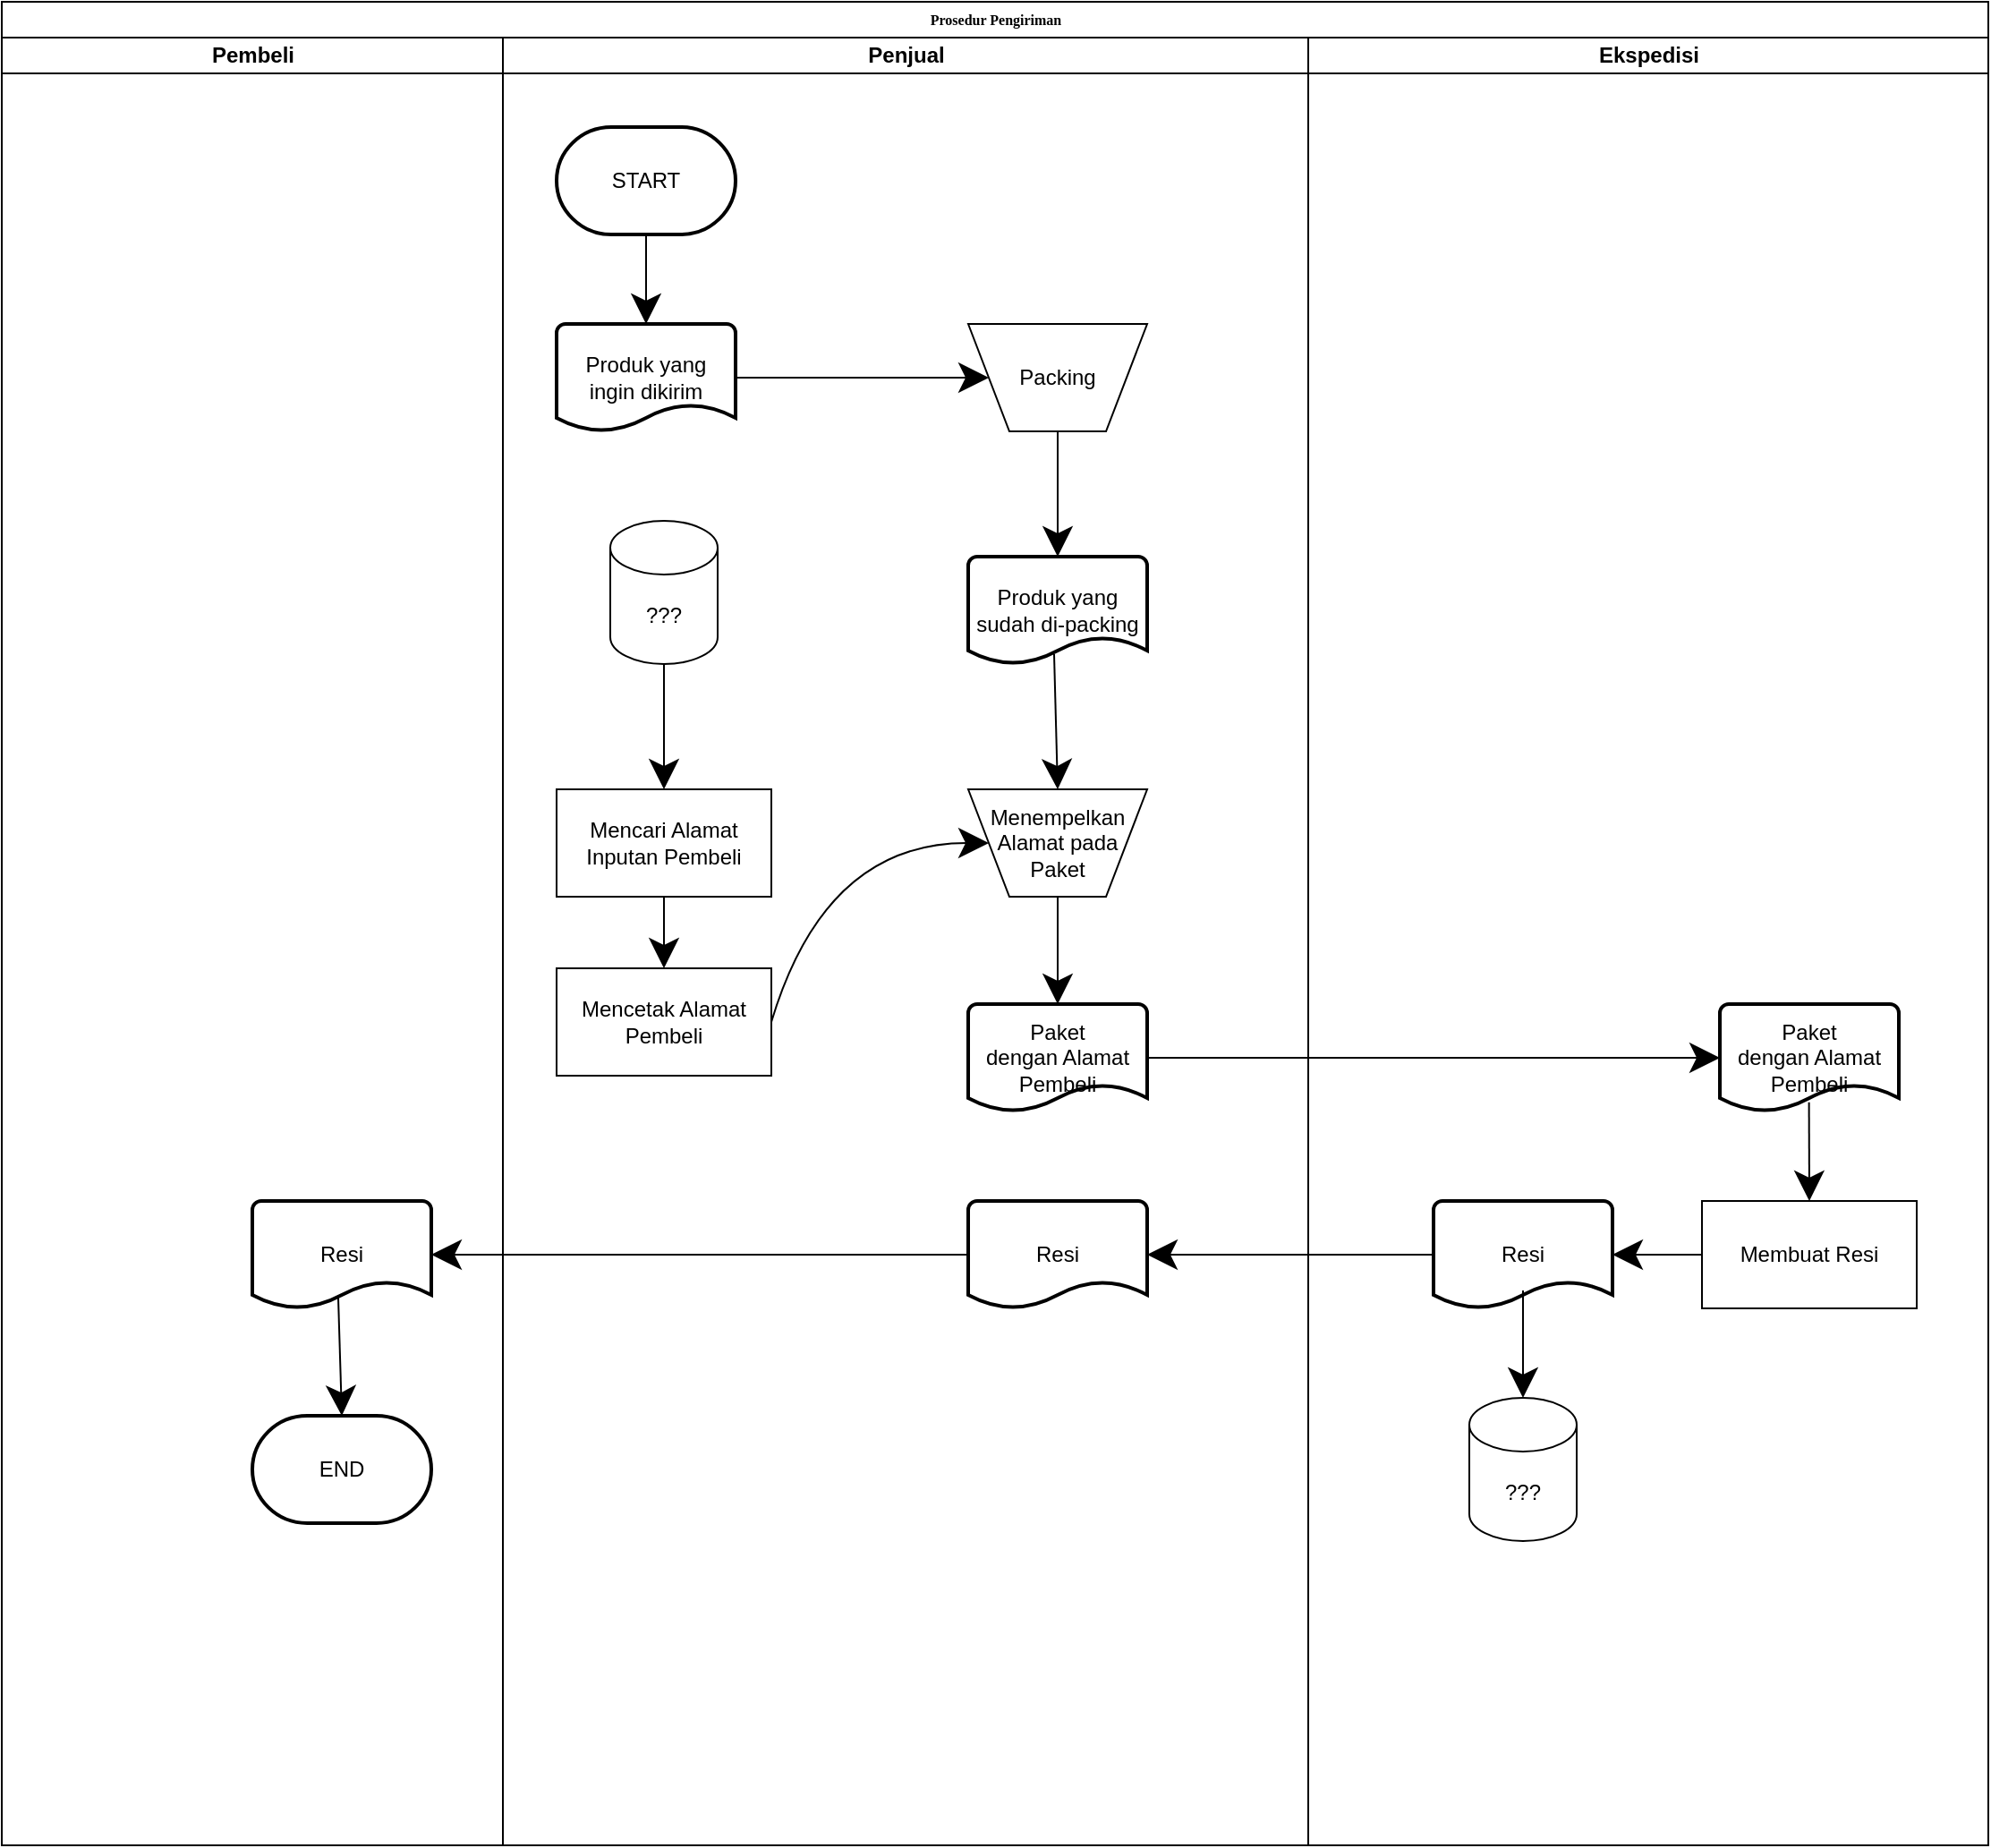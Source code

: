 <mxfile version="17.1.3" type="github">
  <diagram name="Page-1" id="74e2e168-ea6b-b213-b513-2b3c1d86103e">
    <mxGraphModel dx="1238" dy="588" grid="1" gridSize="10" guides="1" tooltips="1" connect="1" arrows="1" fold="1" page="1" pageScale="1" pageWidth="1100" pageHeight="850" background="none" math="0" shadow="0">
      <root>
        <mxCell id="0" />
        <mxCell id="1" parent="0" />
        <mxCell id="77e6c97f196da883-1" value="Prosedur Pengiriman" style="swimlane;html=1;childLayout=stackLayout;startSize=20;rounded=0;shadow=0;labelBackgroundColor=none;strokeWidth=1;fontFamily=Verdana;fontSize=8;align=center;" parent="1" vertex="1">
          <mxGeometry x="70" y="40" width="1110" height="1030" as="geometry" />
        </mxCell>
        <mxCell id="77e6c97f196da883-2" value="Pembeli" style="swimlane;html=1;startSize=20;" parent="77e6c97f196da883-1" vertex="1">
          <mxGeometry y="20" width="280" height="1010" as="geometry" />
        </mxCell>
        <mxCell id="EdWhpN9gnUDmOeJODIAp-54" value="Resi" style="strokeWidth=2;html=1;shape=mxgraph.flowchart.document2;whiteSpace=wrap;size=0.25;" parent="77e6c97f196da883-2" vertex="1">
          <mxGeometry x="140" y="650" width="100" height="60" as="geometry" />
        </mxCell>
        <mxCell id="EdWhpN9gnUDmOeJODIAp-56" value="END" style="strokeWidth=2;html=1;shape=mxgraph.flowchart.terminator;whiteSpace=wrap;" parent="77e6c97f196da883-2" vertex="1">
          <mxGeometry x="140" y="770" width="100" height="60" as="geometry" />
        </mxCell>
        <mxCell id="EdWhpN9gnUDmOeJODIAp-57" value="" style="endArrow=classic;html=1;rounded=0;startSize=14;endSize=14;sourcePerimeterSpacing=8;targetPerimeterSpacing=8;curved=1;exitX=0.48;exitY=0.902;exitDx=0;exitDy=0;exitPerimeter=0;entryX=0.5;entryY=0;entryDx=0;entryDy=0;entryPerimeter=0;" parent="77e6c97f196da883-2" source="EdWhpN9gnUDmOeJODIAp-54" target="EdWhpN9gnUDmOeJODIAp-56" edge="1">
          <mxGeometry width="50" height="50" relative="1" as="geometry">
            <mxPoint x="360" y="730" as="sourcePoint" />
            <mxPoint x="410" y="680" as="targetPoint" />
          </mxGeometry>
        </mxCell>
        <mxCell id="77e6c97f196da883-40" style="edgeStyle=orthogonalEdgeStyle;rounded=1;html=1;labelBackgroundColor=none;startArrow=none;startFill=0;startSize=5;endArrow=classicThin;endFill=1;endSize=5;jettySize=auto;orthogonalLoop=1;strokeWidth=1;fontFamily=Verdana;fontSize=8" parent="77e6c97f196da883-1" edge="1">
          <mxGeometry relative="1" as="geometry">
            <mxPoint x="610" y="690" as="sourcePoint" />
          </mxGeometry>
        </mxCell>
        <mxCell id="EdWhpN9gnUDmOeJODIAp-36" value="" style="endArrow=classic;html=1;rounded=0;startSize=14;endSize=14;sourcePerimeterSpacing=8;targetPerimeterSpacing=8;curved=1;exitX=1;exitY=0.5;exitDx=0;exitDy=0;exitPerimeter=0;entryX=0;entryY=0.5;entryDx=0;entryDy=0;entryPerimeter=0;" parent="77e6c97f196da883-1" source="EdWhpN9gnUDmOeJODIAp-33" target="EdWhpN9gnUDmOeJODIAp-35" edge="1">
          <mxGeometry width="50" height="50" relative="1" as="geometry">
            <mxPoint x="680" y="490" as="sourcePoint" />
            <mxPoint x="730" y="440" as="targetPoint" />
          </mxGeometry>
        </mxCell>
        <mxCell id="77e6c97f196da883-3" value="Penjual" style="swimlane;html=1;startSize=20;" parent="77e6c97f196da883-1" vertex="1">
          <mxGeometry x="280" y="20" width="450" height="1010" as="geometry" />
        </mxCell>
        <mxCell id="EdWhpN9gnUDmOeJODIAp-1" value="START" style="strokeWidth=2;html=1;shape=mxgraph.flowchart.terminator;whiteSpace=wrap;" parent="77e6c97f196da883-3" vertex="1">
          <mxGeometry x="30" y="50" width="100" height="60" as="geometry" />
        </mxCell>
        <mxCell id="EdWhpN9gnUDmOeJODIAp-6" value="Packing" style="verticalLabelPosition=middle;verticalAlign=middle;html=1;shape=trapezoid;perimeter=trapezoidPerimeter;whiteSpace=wrap;size=0.23;arcSize=10;flipV=1;labelPosition=center;align=center;" parent="77e6c97f196da883-3" vertex="1">
          <mxGeometry x="260" y="160" width="100" height="60" as="geometry" />
        </mxCell>
        <mxCell id="EdWhpN9gnUDmOeJODIAp-7" value="Produk yang &lt;br&gt;ingin dikirim" style="strokeWidth=2;html=1;shape=mxgraph.flowchart.document2;whiteSpace=wrap;size=0.25;" parent="77e6c97f196da883-3" vertex="1">
          <mxGeometry x="30" y="160" width="100" height="60" as="geometry" />
        </mxCell>
        <mxCell id="EdWhpN9gnUDmOeJODIAp-8" value="" style="endArrow=classic;html=1;rounded=0;startSize=14;endSize=14;sourcePerimeterSpacing=8;targetPerimeterSpacing=8;curved=1;exitX=0.5;exitY=1;exitDx=0;exitDy=0;exitPerimeter=0;entryX=0.5;entryY=0;entryDx=0;entryDy=0;entryPerimeter=0;" parent="77e6c97f196da883-3" source="EdWhpN9gnUDmOeJODIAp-1" target="EdWhpN9gnUDmOeJODIAp-7" edge="1">
          <mxGeometry width="50" height="50" relative="1" as="geometry">
            <mxPoint x="30" y="220" as="sourcePoint" />
            <mxPoint x="80" y="140" as="targetPoint" />
          </mxGeometry>
        </mxCell>
        <mxCell id="EdWhpN9gnUDmOeJODIAp-10" value="" style="endArrow=classic;html=1;rounded=0;startSize=14;endSize=14;sourcePerimeterSpacing=8;targetPerimeterSpacing=8;curved=1;exitX=1;exitY=0.5;exitDx=0;exitDy=0;exitPerimeter=0;entryX=0;entryY=0.5;entryDx=0;entryDy=0;" parent="77e6c97f196da883-3" source="EdWhpN9gnUDmOeJODIAp-7" target="EdWhpN9gnUDmOeJODIAp-6" edge="1">
          <mxGeometry width="50" height="50" relative="1" as="geometry">
            <mxPoint x="110" y="300" as="sourcePoint" />
            <mxPoint x="160" y="250" as="targetPoint" />
          </mxGeometry>
        </mxCell>
        <mxCell id="EdWhpN9gnUDmOeJODIAp-11" value="Produk yang sudah di-packing" style="strokeWidth=2;html=1;shape=mxgraph.flowchart.document2;whiteSpace=wrap;size=0.25;" parent="77e6c97f196da883-3" vertex="1">
          <mxGeometry x="260" y="290" width="100" height="60" as="geometry" />
        </mxCell>
        <mxCell id="EdWhpN9gnUDmOeJODIAp-12" value="" style="endArrow=classic;html=1;rounded=0;startSize=14;endSize=14;sourcePerimeterSpacing=8;targetPerimeterSpacing=8;curved=1;exitX=0.5;exitY=1;exitDx=0;exitDy=0;entryX=0.5;entryY=0;entryDx=0;entryDy=0;entryPerimeter=0;" parent="77e6c97f196da883-3" source="EdWhpN9gnUDmOeJODIAp-6" target="EdWhpN9gnUDmOeJODIAp-11" edge="1">
          <mxGeometry width="50" height="50" relative="1" as="geometry">
            <mxPoint x="110" y="410" as="sourcePoint" />
            <mxPoint x="160" y="360" as="targetPoint" />
          </mxGeometry>
        </mxCell>
        <mxCell id="EdWhpN9gnUDmOeJODIAp-13" value="???" style="shape=cylinder3;whiteSpace=wrap;html=1;boundedLbl=1;backgroundOutline=1;size=15;" parent="77e6c97f196da883-3" vertex="1">
          <mxGeometry x="60" y="270" width="60" height="80" as="geometry" />
        </mxCell>
        <mxCell id="EdWhpN9gnUDmOeJODIAp-16" value="" style="endArrow=classic;html=1;rounded=0;startSize=14;endSize=14;sourcePerimeterSpacing=8;targetPerimeterSpacing=8;curved=1;exitX=0.5;exitY=1;exitDx=0;exitDy=0;exitPerimeter=0;entryX=0.5;entryY=0;entryDx=0;entryDy=0;" parent="77e6c97f196da883-3" source="EdWhpN9gnUDmOeJODIAp-13" target="EdWhpN9gnUDmOeJODIAp-37" edge="1">
          <mxGeometry width="50" height="50" relative="1" as="geometry">
            <mxPoint x="110" y="390" as="sourcePoint" />
            <mxPoint x="110" y="390" as="targetPoint" />
          </mxGeometry>
        </mxCell>
        <mxCell id="EdWhpN9gnUDmOeJODIAp-33" value="Paket&lt;br&gt;dengan Alamat Pembeli" style="strokeWidth=2;html=1;shape=mxgraph.flowchart.document2;whiteSpace=wrap;size=0.25;" parent="77e6c97f196da883-3" vertex="1">
          <mxGeometry x="260" y="540" width="100" height="60" as="geometry" />
        </mxCell>
        <mxCell id="EdWhpN9gnUDmOeJODIAp-37" value="Mencari Alamat&lt;br&gt;Inputan Pembeli" style="rounded=0;whiteSpace=wrap;html=1;" parent="77e6c97f196da883-3" vertex="1">
          <mxGeometry x="30" y="420" width="120" height="60" as="geometry" />
        </mxCell>
        <mxCell id="EdWhpN9gnUDmOeJODIAp-38" value="Mencetak Alamat&lt;br&gt;Pembeli" style="rounded=0;whiteSpace=wrap;html=1;" parent="77e6c97f196da883-3" vertex="1">
          <mxGeometry x="30" y="520" width="120" height="60" as="geometry" />
        </mxCell>
        <mxCell id="EdWhpN9gnUDmOeJODIAp-39" value="" style="endArrow=classic;html=1;rounded=0;startSize=14;endSize=14;sourcePerimeterSpacing=8;targetPerimeterSpacing=8;curved=1;exitX=0.5;exitY=1;exitDx=0;exitDy=0;entryX=0.5;entryY=0;entryDx=0;entryDy=0;" parent="77e6c97f196da883-3" source="EdWhpN9gnUDmOeJODIAp-37" target="EdWhpN9gnUDmOeJODIAp-38" edge="1">
          <mxGeometry width="50" height="50" relative="1" as="geometry">
            <mxPoint x="340" y="500" as="sourcePoint" />
            <mxPoint x="390" y="450" as="targetPoint" />
          </mxGeometry>
        </mxCell>
        <mxCell id="EdWhpN9gnUDmOeJODIAp-40" value="Menempelkan Alamat pada Paket" style="verticalLabelPosition=middle;verticalAlign=middle;html=1;shape=trapezoid;perimeter=trapezoidPerimeter;whiteSpace=wrap;size=0.23;arcSize=10;flipV=1;labelPosition=center;align=center;" parent="77e6c97f196da883-3" vertex="1">
          <mxGeometry x="260" y="420" width="100" height="60" as="geometry" />
        </mxCell>
        <mxCell id="EdWhpN9gnUDmOeJODIAp-41" value="" style="endArrow=classic;html=1;rounded=0;startSize=14;endSize=14;sourcePerimeterSpacing=8;targetPerimeterSpacing=8;curved=1;exitX=1;exitY=0.5;exitDx=0;exitDy=0;entryX=0;entryY=0.5;entryDx=0;entryDy=0;" parent="77e6c97f196da883-3" source="EdWhpN9gnUDmOeJODIAp-38" target="EdWhpN9gnUDmOeJODIAp-40" edge="1">
          <mxGeometry width="50" height="50" relative="1" as="geometry">
            <mxPoint x="340" y="570" as="sourcePoint" />
            <mxPoint x="390" y="520" as="targetPoint" />
            <Array as="points">
              <mxPoint x="180" y="450" />
            </Array>
          </mxGeometry>
        </mxCell>
        <mxCell id="EdWhpN9gnUDmOeJODIAp-42" value="" style="endArrow=classic;html=1;rounded=0;startSize=14;endSize=14;sourcePerimeterSpacing=8;targetPerimeterSpacing=8;curved=1;exitX=0.48;exitY=0.908;exitDx=0;exitDy=0;exitPerimeter=0;entryX=0.5;entryY=0;entryDx=0;entryDy=0;" parent="77e6c97f196da883-3" source="EdWhpN9gnUDmOeJODIAp-11" target="EdWhpN9gnUDmOeJODIAp-40" edge="1">
          <mxGeometry width="50" height="50" relative="1" as="geometry">
            <mxPoint x="340" y="480" as="sourcePoint" />
            <mxPoint x="390" y="430" as="targetPoint" />
          </mxGeometry>
        </mxCell>
        <mxCell id="EdWhpN9gnUDmOeJODIAp-43" value="" style="endArrow=classic;html=1;rounded=0;startSize=14;endSize=14;sourcePerimeterSpacing=8;targetPerimeterSpacing=8;curved=1;exitX=0.5;exitY=1;exitDx=0;exitDy=0;entryX=0.5;entryY=0;entryDx=0;entryDy=0;entryPerimeter=0;" parent="77e6c97f196da883-3" source="EdWhpN9gnUDmOeJODIAp-40" target="EdWhpN9gnUDmOeJODIAp-33" edge="1">
          <mxGeometry width="50" height="50" relative="1" as="geometry">
            <mxPoint x="340" y="660" as="sourcePoint" />
            <mxPoint x="390" y="610" as="targetPoint" />
          </mxGeometry>
        </mxCell>
        <mxCell id="EdWhpN9gnUDmOeJODIAp-52" value="Resi" style="strokeWidth=2;html=1;shape=mxgraph.flowchart.document2;whiteSpace=wrap;size=0.25;" parent="77e6c97f196da883-3" vertex="1">
          <mxGeometry x="260" y="650" width="100" height="60" as="geometry" />
        </mxCell>
        <mxCell id="77e6c97f196da883-4" value="Ekspedisi" style="swimlane;html=1;startSize=20;" parent="77e6c97f196da883-1" vertex="1">
          <mxGeometry x="730" y="20" width="380" height="1010" as="geometry" />
        </mxCell>
        <mxCell id="EdWhpN9gnUDmOeJODIAp-35" value="Paket&lt;br&gt;dengan Alamat Pembeli" style="strokeWidth=2;html=1;shape=mxgraph.flowchart.document2;whiteSpace=wrap;size=0.25;" parent="77e6c97f196da883-4" vertex="1">
          <mxGeometry x="230" y="540" width="100" height="60" as="geometry" />
        </mxCell>
        <mxCell id="EdWhpN9gnUDmOeJODIAp-44" value="Membuat Resi" style="rounded=0;whiteSpace=wrap;html=1;" parent="77e6c97f196da883-4" vertex="1">
          <mxGeometry x="220" y="650" width="120" height="60" as="geometry" />
        </mxCell>
        <mxCell id="EdWhpN9gnUDmOeJODIAp-46" value="Resi" style="strokeWidth=2;html=1;shape=mxgraph.flowchart.document2;whiteSpace=wrap;size=0.25;" parent="77e6c97f196da883-4" vertex="1">
          <mxGeometry x="70" y="650" width="100" height="60" as="geometry" />
        </mxCell>
        <mxCell id="EdWhpN9gnUDmOeJODIAp-47" value="???" style="shape=cylinder3;whiteSpace=wrap;html=1;boundedLbl=1;backgroundOutline=1;size=15;" parent="77e6c97f196da883-4" vertex="1">
          <mxGeometry x="90" y="760" width="60" height="80" as="geometry" />
        </mxCell>
        <mxCell id="EdWhpN9gnUDmOeJODIAp-49" value="" style="endArrow=classic;html=1;rounded=0;startSize=14;endSize=14;sourcePerimeterSpacing=8;targetPerimeterSpacing=8;curved=1;exitX=0.498;exitY=0.915;exitDx=0;exitDy=0;exitPerimeter=0;entryX=0.5;entryY=0;entryDx=0;entryDy=0;" parent="77e6c97f196da883-4" source="EdWhpN9gnUDmOeJODIAp-35" target="EdWhpN9gnUDmOeJODIAp-44" edge="1">
          <mxGeometry width="50" height="50" relative="1" as="geometry">
            <mxPoint x="60" y="590" as="sourcePoint" />
            <mxPoint x="110" y="540" as="targetPoint" />
          </mxGeometry>
        </mxCell>
        <mxCell id="EdWhpN9gnUDmOeJODIAp-50" value="" style="endArrow=classic;html=1;rounded=0;startSize=14;endSize=14;sourcePerimeterSpacing=8;targetPerimeterSpacing=8;curved=1;exitX=0;exitY=0.5;exitDx=0;exitDy=0;entryX=1;entryY=0.5;entryDx=0;entryDy=0;entryPerimeter=0;" parent="77e6c97f196da883-4" source="EdWhpN9gnUDmOeJODIAp-44" target="EdWhpN9gnUDmOeJODIAp-46" edge="1">
          <mxGeometry width="50" height="50" relative="1" as="geometry">
            <mxPoint x="-110" y="760" as="sourcePoint" />
            <mxPoint x="-60" y="710" as="targetPoint" />
          </mxGeometry>
        </mxCell>
        <mxCell id="EdWhpN9gnUDmOeJODIAp-51" value="" style="endArrow=classic;html=1;rounded=0;startSize=14;endSize=14;sourcePerimeterSpacing=8;targetPerimeterSpacing=8;curved=1;entryX=0.5;entryY=0;entryDx=0;entryDy=0;entryPerimeter=0;" parent="77e6c97f196da883-4" target="EdWhpN9gnUDmOeJODIAp-47" edge="1">
          <mxGeometry width="50" height="50" relative="1" as="geometry">
            <mxPoint x="120" y="700" as="sourcePoint" />
            <mxPoint x="-60" y="710" as="targetPoint" />
          </mxGeometry>
        </mxCell>
        <mxCell id="EdWhpN9gnUDmOeJODIAp-53" value="" style="endArrow=classic;html=1;rounded=0;startSize=14;endSize=14;sourcePerimeterSpacing=8;targetPerimeterSpacing=8;curved=1;exitX=0;exitY=0.5;exitDx=0;exitDy=0;exitPerimeter=0;entryX=1;entryY=0.5;entryDx=0;entryDy=0;entryPerimeter=0;" parent="77e6c97f196da883-1" source="EdWhpN9gnUDmOeJODIAp-46" target="EdWhpN9gnUDmOeJODIAp-52" edge="1">
          <mxGeometry width="50" height="50" relative="1" as="geometry">
            <mxPoint x="620" y="780" as="sourcePoint" />
            <mxPoint x="670" y="730" as="targetPoint" />
          </mxGeometry>
        </mxCell>
        <mxCell id="EdWhpN9gnUDmOeJODIAp-55" value="" style="endArrow=classic;html=1;rounded=0;startSize=14;endSize=14;sourcePerimeterSpacing=8;targetPerimeterSpacing=8;curved=1;exitX=0;exitY=0.5;exitDx=0;exitDy=0;exitPerimeter=0;entryX=1;entryY=0.5;entryDx=0;entryDy=0;entryPerimeter=0;" parent="77e6c97f196da883-1" source="EdWhpN9gnUDmOeJODIAp-52" target="EdWhpN9gnUDmOeJODIAp-54" edge="1">
          <mxGeometry width="50" height="50" relative="1" as="geometry">
            <mxPoint x="360" y="750" as="sourcePoint" />
            <mxPoint x="410" y="700" as="targetPoint" />
          </mxGeometry>
        </mxCell>
      </root>
    </mxGraphModel>
  </diagram>
</mxfile>
